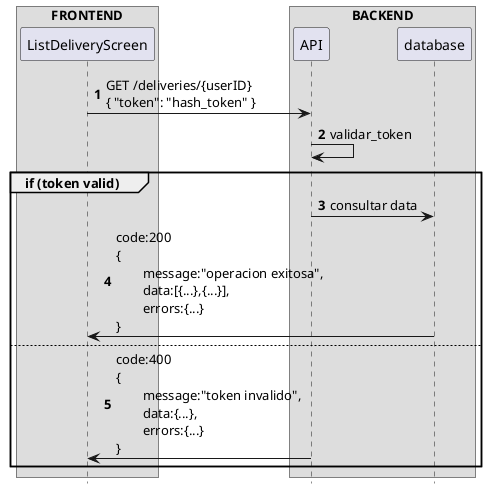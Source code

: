 @startuml
hide footbox
autonumber

box "FRONTEND"
participant ListDeliveryScreen
end box

box "BACKEND"
participant API
participant database
end box


ListDeliveryScreen -> API: GET /deliveries/{userID}\n{ "token": "hash_token" }
API -> API: validar_token

group if (token valid)
API -> database: consultar data
database -> ListDeliveryScreen: code:200\n{\n\tmessage:"operacion exitosa", \n\tdata:[{...},{...}],\n\terrors:{...}\n}
else
  API -> ListDeliveryScreen: code:400\n{\n\tmessage:"token invalido", \n\tdata:{...},\n\terrors:{...}\n}
end

@enduml
